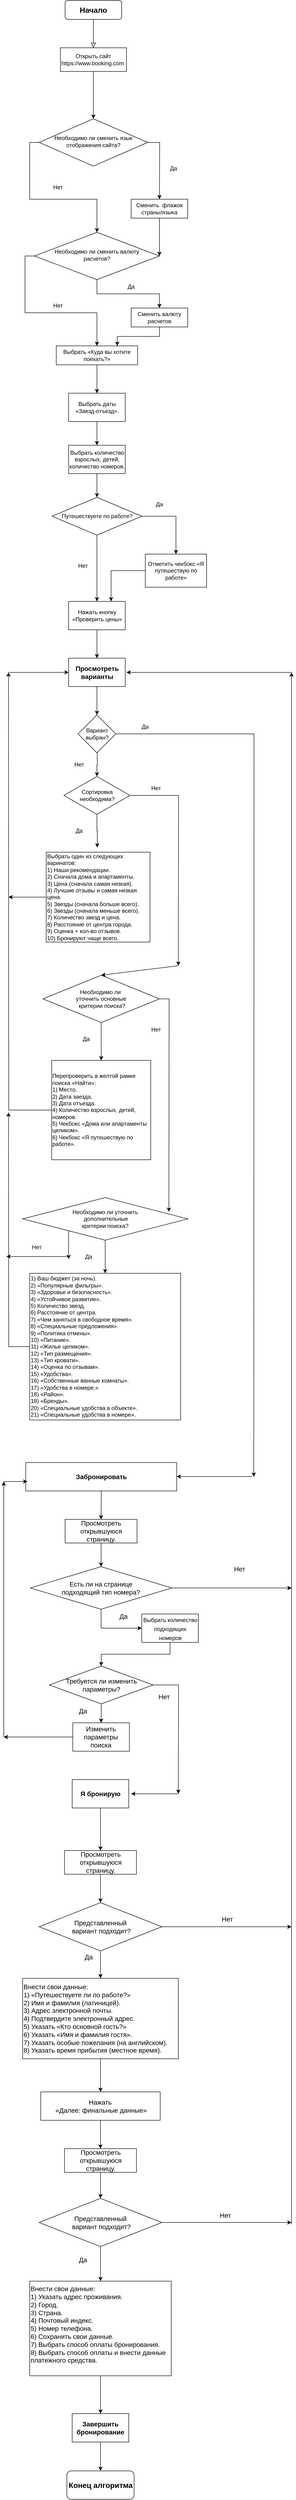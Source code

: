<mxfile version="16.6.4" type="github">
  <diagram id="C5RBs43oDa-KdzZeNtuy" name="Page-1">
    <mxGraphModel dx="1210" dy="661" grid="1" gridSize="10" guides="1" tooltips="1" connect="1" arrows="1" fold="1" page="1" pageScale="1" pageWidth="827" pageHeight="1169" math="0" shadow="0">
      <root>
        <mxCell id="WIyWlLk6GJQsqaUBKTNV-0" />
        <mxCell id="WIyWlLk6GJQsqaUBKTNV-1" parent="WIyWlLk6GJQsqaUBKTNV-0" />
        <mxCell id="WIyWlLk6GJQsqaUBKTNV-2" value="" style="rounded=0;html=1;jettySize=auto;orthogonalLoop=1;fontSize=11;endArrow=block;endFill=0;endSize=8;strokeWidth=1;shadow=0;labelBackgroundColor=none;edgeStyle=orthogonalEdgeStyle;" parent="WIyWlLk6GJQsqaUBKTNV-1" source="WIyWlLk6GJQsqaUBKTNV-3" edge="1">
          <mxGeometry relative="1" as="geometry">
            <mxPoint x="220" y="110" as="targetPoint" />
          </mxGeometry>
        </mxCell>
        <mxCell id="WIyWlLk6GJQsqaUBKTNV-3" value="&lt;font style=&quot;font-size: 16px&quot;&gt;&lt;b&gt;Начало&lt;/b&gt;&lt;/font&gt;" style="rounded=1;whiteSpace=wrap;html=1;fontSize=12;glass=0;strokeWidth=1;shadow=0;" parent="WIyWlLk6GJQsqaUBKTNV-1" vertex="1">
          <mxGeometry x="160" y="10" width="120" height="40" as="geometry" />
        </mxCell>
        <mxCell id="BFL_2XHOUMs97H4_P7Qg-10" style="edgeStyle=orthogonalEdgeStyle;rounded=0;orthogonalLoop=1;jettySize=auto;html=1;" parent="WIyWlLk6GJQsqaUBKTNV-1" source="WIyWlLk6GJQsqaUBKTNV-6" edge="1">
          <mxGeometry relative="1" as="geometry">
            <mxPoint x="360" y="430" as="targetPoint" />
          </mxGeometry>
        </mxCell>
        <mxCell id="BFL_2XHOUMs97H4_P7Qg-12" style="edgeStyle=orthogonalEdgeStyle;rounded=0;orthogonalLoop=1;jettySize=auto;html=1;exitX=0;exitY=0.5;exitDx=0;exitDy=0;entryX=0.5;entryY=0;entryDx=0;entryDy=0;" parent="WIyWlLk6GJQsqaUBKTNV-1" source="WIyWlLk6GJQsqaUBKTNV-6" target="WIyWlLk6GJQsqaUBKTNV-10" edge="1">
          <mxGeometry relative="1" as="geometry">
            <mxPoint x="220" y="490" as="targetPoint" />
          </mxGeometry>
        </mxCell>
        <mxCell id="WIyWlLk6GJQsqaUBKTNV-6" value="Необходимо ли сменить язык отображения сайта?" style="rhombus;whiteSpace=wrap;html=1;shadow=0;fontFamily=Helvetica;fontSize=12;align=center;strokeWidth=1;spacing=6;spacingTop=-4;" parent="WIyWlLk6GJQsqaUBKTNV-1" vertex="1">
          <mxGeometry x="105" y="260" width="230" height="100" as="geometry" />
        </mxCell>
        <mxCell id="BFL_2XHOUMs97H4_P7Qg-19" style="edgeStyle=orthogonalEdgeStyle;rounded=0;orthogonalLoop=1;jettySize=auto;html=1;exitX=0.5;exitY=1;exitDx=0;exitDy=0;entryX=1;entryY=0.5;entryDx=0;entryDy=0;" parent="WIyWlLk6GJQsqaUBKTNV-1" source="WIyWlLk6GJQsqaUBKTNV-7" target="WIyWlLk6GJQsqaUBKTNV-10" edge="1">
          <mxGeometry relative="1" as="geometry">
            <Array as="points">
              <mxPoint x="360" y="500" />
              <mxPoint x="360" y="500" />
            </Array>
          </mxGeometry>
        </mxCell>
        <mxCell id="WIyWlLk6GJQsqaUBKTNV-7" value="Сменить&amp;nbsp; флажок страны/языка" style="whiteSpace=wrap;html=1;fontSize=12;glass=0;strokeWidth=1;shadow=0;" parent="WIyWlLk6GJQsqaUBKTNV-1" vertex="1">
          <mxGeometry x="300" y="430" width="120" height="40" as="geometry" />
        </mxCell>
        <mxCell id="BFL_2XHOUMs97H4_P7Qg-21" style="edgeStyle=orthogonalEdgeStyle;rounded=0;orthogonalLoop=1;jettySize=auto;html=1;entryX=0.5;entryY=0;entryDx=0;entryDy=0;" parent="WIyWlLk6GJQsqaUBKTNV-1" source="WIyWlLk6GJQsqaUBKTNV-10" target="WIyWlLk6GJQsqaUBKTNV-12" edge="1">
          <mxGeometry relative="1" as="geometry" />
        </mxCell>
        <mxCell id="WIyWlLk6GJQsqaUBKTNV-10" value="Необходимо ли сменить валюту &lt;br&gt;расчетов?" style="rhombus;whiteSpace=wrap;html=1;shadow=0;fontFamily=Helvetica;fontSize=12;align=center;strokeWidth=1;spacing=6;spacingTop=-4;" parent="WIyWlLk6GJQsqaUBKTNV-1" vertex="1">
          <mxGeometry x="95" y="500" width="265" height="100" as="geometry" />
        </mxCell>
        <mxCell id="BFL_2XHOUMs97H4_P7Qg-31" value="" style="edgeStyle=orthogonalEdgeStyle;rounded=0;orthogonalLoop=1;jettySize=auto;html=1;" parent="WIyWlLk6GJQsqaUBKTNV-1" source="WIyWlLk6GJQsqaUBKTNV-11" target="BFL_2XHOUMs97H4_P7Qg-28" edge="1">
          <mxGeometry relative="1" as="geometry" />
        </mxCell>
        <mxCell id="WIyWlLk6GJQsqaUBKTNV-11" value="Выбрать «Куда вы хотите поехать?»" style="whiteSpace=wrap;html=1;fontSize=12;glass=0;strokeWidth=1;shadow=0;" parent="WIyWlLk6GJQsqaUBKTNV-1" vertex="1">
          <mxGeometry x="141.25" y="740" width="172.5" height="40" as="geometry" />
        </mxCell>
        <mxCell id="BFL_2XHOUMs97H4_P7Qg-27" style="edgeStyle=orthogonalEdgeStyle;rounded=0;orthogonalLoop=1;jettySize=auto;html=1;exitX=0.5;exitY=1;exitDx=0;exitDy=0;entryX=0.75;entryY=0;entryDx=0;entryDy=0;" parent="WIyWlLk6GJQsqaUBKTNV-1" source="WIyWlLk6GJQsqaUBKTNV-12" target="WIyWlLk6GJQsqaUBKTNV-11" edge="1">
          <mxGeometry relative="1" as="geometry" />
        </mxCell>
        <mxCell id="WIyWlLk6GJQsqaUBKTNV-12" value="Сменить валюту расчетов" style="whiteSpace=wrap;html=1;fontSize=12;glass=0;strokeWidth=1;shadow=0;" parent="WIyWlLk6GJQsqaUBKTNV-1" vertex="1">
          <mxGeometry x="300" y="660" width="120" height="40" as="geometry" />
        </mxCell>
        <mxCell id="BFL_2XHOUMs97H4_P7Qg-2" style="edgeStyle=orthogonalEdgeStyle;rounded=0;orthogonalLoop=1;jettySize=auto;html=1;entryX=0.5;entryY=0;entryDx=0;entryDy=0;" parent="WIyWlLk6GJQsqaUBKTNV-1" source="BFL_2XHOUMs97H4_P7Qg-0" target="WIyWlLk6GJQsqaUBKTNV-6" edge="1">
          <mxGeometry relative="1" as="geometry" />
        </mxCell>
        <mxCell id="BFL_2XHOUMs97H4_P7Qg-0" value="Открыть сайт https://www.booking.com&amp;nbsp;" style="whiteSpace=wrap;html=1;" parent="WIyWlLk6GJQsqaUBKTNV-1" vertex="1">
          <mxGeometry x="150" y="110" width="140" height="50" as="geometry" />
        </mxCell>
        <mxCell id="BFL_2XHOUMs97H4_P7Qg-4" value="Да" style="text;html=1;strokeColor=none;fillColor=none;align=center;verticalAlign=middle;whiteSpace=wrap;rounded=0;" parent="WIyWlLk6GJQsqaUBKTNV-1" vertex="1">
          <mxGeometry x="360" y="350" width="60" height="30" as="geometry" />
        </mxCell>
        <mxCell id="BFL_2XHOUMs97H4_P7Qg-13" value="Нет" style="text;html=1;strokeColor=none;fillColor=none;align=center;verticalAlign=middle;whiteSpace=wrap;rounded=0;" parent="WIyWlLk6GJQsqaUBKTNV-1" vertex="1">
          <mxGeometry x="115" y="390" width="60" height="30" as="geometry" />
        </mxCell>
        <mxCell id="BFL_2XHOUMs97H4_P7Qg-22" value="Да" style="text;html=1;strokeColor=none;fillColor=none;align=center;verticalAlign=middle;whiteSpace=wrap;rounded=0;" parent="WIyWlLk6GJQsqaUBKTNV-1" vertex="1">
          <mxGeometry x="270" y="600" width="60" height="30" as="geometry" />
        </mxCell>
        <mxCell id="BFL_2XHOUMs97H4_P7Qg-24" style="edgeStyle=orthogonalEdgeStyle;rounded=0;orthogonalLoop=1;jettySize=auto;html=1;exitX=0;exitY=0.5;exitDx=0;exitDy=0;entryX=0.5;entryY=0;entryDx=0;entryDy=0;" parent="WIyWlLk6GJQsqaUBKTNV-1" source="WIyWlLk6GJQsqaUBKTNV-10" target="WIyWlLk6GJQsqaUBKTNV-11" edge="1">
          <mxGeometry relative="1" as="geometry">
            <mxPoint x="220" y="670" as="targetPoint" />
          </mxGeometry>
        </mxCell>
        <mxCell id="BFL_2XHOUMs97H4_P7Qg-25" value="Нет" style="text;html=1;strokeColor=none;fillColor=none;align=center;verticalAlign=middle;whiteSpace=wrap;rounded=0;" parent="WIyWlLk6GJQsqaUBKTNV-1" vertex="1">
          <mxGeometry x="115" y="640" width="60" height="30" as="geometry" />
        </mxCell>
        <mxCell id="BFL_2XHOUMs97H4_P7Qg-33" value="" style="edgeStyle=orthogonalEdgeStyle;rounded=0;orthogonalLoop=1;jettySize=auto;html=1;" parent="WIyWlLk6GJQsqaUBKTNV-1" source="BFL_2XHOUMs97H4_P7Qg-28" target="BFL_2XHOUMs97H4_P7Qg-32" edge="1">
          <mxGeometry relative="1" as="geometry" />
        </mxCell>
        <mxCell id="BFL_2XHOUMs97H4_P7Qg-28" value="Выбрать даты «Заезд-отъезд»." style="whiteSpace=wrap;html=1;" parent="WIyWlLk6GJQsqaUBKTNV-1" vertex="1">
          <mxGeometry x="167.5" y="840" width="120" height="60" as="geometry" />
        </mxCell>
        <mxCell id="BFL_2XHOUMs97H4_P7Qg-35" value="" style="edgeStyle=orthogonalEdgeStyle;rounded=0;orthogonalLoop=1;jettySize=auto;html=1;" parent="WIyWlLk6GJQsqaUBKTNV-1" source="BFL_2XHOUMs97H4_P7Qg-32" target="BFL_2XHOUMs97H4_P7Qg-34" edge="1">
          <mxGeometry relative="1" as="geometry" />
        </mxCell>
        <mxCell id="BFL_2XHOUMs97H4_P7Qg-32" value="Выбрать количество взрослых, детей, количество номеров." style="whiteSpace=wrap;html=1;" parent="WIyWlLk6GJQsqaUBKTNV-1" vertex="1">
          <mxGeometry x="167.5" y="950" width="120" height="60" as="geometry" />
        </mxCell>
        <mxCell id="BFL_2XHOUMs97H4_P7Qg-37" style="edgeStyle=orthogonalEdgeStyle;rounded=0;orthogonalLoop=1;jettySize=auto;html=1;entryX=0.5;entryY=0;entryDx=0;entryDy=0;" parent="WIyWlLk6GJQsqaUBKTNV-1" source="BFL_2XHOUMs97H4_P7Qg-34" target="BFL_2XHOUMs97H4_P7Qg-36" edge="1">
          <mxGeometry relative="1" as="geometry">
            <mxPoint x="390" y="1140" as="targetPoint" />
          </mxGeometry>
        </mxCell>
        <mxCell id="BFL_2XHOUMs97H4_P7Qg-40" style="edgeStyle=orthogonalEdgeStyle;rounded=0;orthogonalLoop=1;jettySize=auto;html=1;" parent="WIyWlLk6GJQsqaUBKTNV-1" source="BFL_2XHOUMs97H4_P7Qg-34" target="BFL_2XHOUMs97H4_P7Qg-39" edge="1">
          <mxGeometry relative="1" as="geometry" />
        </mxCell>
        <mxCell id="BFL_2XHOUMs97H4_P7Qg-34" value="Путешествуете по работе?" style="rhombus;whiteSpace=wrap;html=1;" parent="WIyWlLk6GJQsqaUBKTNV-1" vertex="1">
          <mxGeometry x="132.5" y="1060" width="190" height="80" as="geometry" />
        </mxCell>
        <mxCell id="BFL_2XHOUMs97H4_P7Qg-41" style="edgeStyle=orthogonalEdgeStyle;rounded=0;orthogonalLoop=1;jettySize=auto;html=1;entryX=0.75;entryY=0;entryDx=0;entryDy=0;" parent="WIyWlLk6GJQsqaUBKTNV-1" source="BFL_2XHOUMs97H4_P7Qg-36" target="BFL_2XHOUMs97H4_P7Qg-39" edge="1">
          <mxGeometry relative="1" as="geometry" />
        </mxCell>
        <mxCell id="BFL_2XHOUMs97H4_P7Qg-36" value="Отметить чекбокс «Я путешествую по работе»" style="whiteSpace=wrap;html=1;" parent="WIyWlLk6GJQsqaUBKTNV-1" vertex="1">
          <mxGeometry x="330" y="1180" width="130" height="70" as="geometry" />
        </mxCell>
        <mxCell id="BFL_2XHOUMs97H4_P7Qg-38" value="Да" style="text;html=1;strokeColor=none;fillColor=none;align=center;verticalAlign=middle;whiteSpace=wrap;rounded=0;" parent="WIyWlLk6GJQsqaUBKTNV-1" vertex="1">
          <mxGeometry x="330" y="1060" width="60" height="30" as="geometry" />
        </mxCell>
        <mxCell id="CBsSBNwXO_VxB48tIqk5-2" value="" style="edgeStyle=orthogonalEdgeStyle;rounded=0;orthogonalLoop=1;jettySize=auto;html=1;" edge="1" parent="WIyWlLk6GJQsqaUBKTNV-1" source="BFL_2XHOUMs97H4_P7Qg-39" target="CBsSBNwXO_VxB48tIqk5-1">
          <mxGeometry relative="1" as="geometry" />
        </mxCell>
        <mxCell id="BFL_2XHOUMs97H4_P7Qg-39" value="Нажать кнопку «Проверить цены»" style="whiteSpace=wrap;html=1;" parent="WIyWlLk6GJQsqaUBKTNV-1" vertex="1">
          <mxGeometry x="167.5" y="1280" width="120" height="60" as="geometry" />
        </mxCell>
        <mxCell id="BFL_2XHOUMs97H4_P7Qg-42" value="Нет" style="text;html=1;strokeColor=none;fillColor=none;align=center;verticalAlign=middle;whiteSpace=wrap;rounded=0;" parent="WIyWlLk6GJQsqaUBKTNV-1" vertex="1">
          <mxGeometry x="167.5" y="1190" width="60" height="30" as="geometry" />
        </mxCell>
        <mxCell id="CBsSBNwXO_VxB48tIqk5-11" style="edgeStyle=orthogonalEdgeStyle;rounded=0;orthogonalLoop=1;jettySize=auto;html=1;" edge="1" parent="WIyWlLk6GJQsqaUBKTNV-1" source="CBsSBNwXO_VxB48tIqk5-1" target="CBsSBNwXO_VxB48tIqk5-3">
          <mxGeometry relative="1" as="geometry" />
        </mxCell>
        <mxCell id="CBsSBNwXO_VxB48tIqk5-1" value="&lt;font style=&quot;font-size: 14px&quot;&gt;&lt;b&gt;Просмотреть варианты&lt;/b&gt;&lt;/font&gt;" style="rounded=0;whiteSpace=wrap;html=1;" vertex="1" parent="WIyWlLk6GJQsqaUBKTNV-1">
          <mxGeometry x="167.5" y="1400" width="120" height="60" as="geometry" />
        </mxCell>
        <mxCell id="CBsSBNwXO_VxB48tIqk5-4" style="edgeStyle=orthogonalEdgeStyle;rounded=0;orthogonalLoop=1;jettySize=auto;html=1;" edge="1" parent="WIyWlLk6GJQsqaUBKTNV-1" source="CBsSBNwXO_VxB48tIqk5-3">
          <mxGeometry relative="1" as="geometry">
            <mxPoint x="560" y="3130" as="targetPoint" />
          </mxGeometry>
        </mxCell>
        <mxCell id="CBsSBNwXO_VxB48tIqk5-22" value="" style="edgeStyle=orthogonalEdgeStyle;rounded=0;orthogonalLoop=1;jettySize=auto;html=1;" edge="1" parent="WIyWlLk6GJQsqaUBKTNV-1" target="CBsSBNwXO_VxB48tIqk5-12">
          <mxGeometry relative="1" as="geometry">
            <mxPoint x="228" y="1600" as="sourcePoint" />
          </mxGeometry>
        </mxCell>
        <mxCell id="CBsSBNwXO_VxB48tIqk5-3" value="Вариант выбран?" style="rhombus;whiteSpace=wrap;html=1;" vertex="1" parent="WIyWlLk6GJQsqaUBKTNV-1">
          <mxGeometry x="187.5" y="1520" width="80" height="80" as="geometry" />
        </mxCell>
        <mxCell id="CBsSBNwXO_VxB48tIqk5-6" value="Да" style="text;html=1;strokeColor=none;fillColor=none;align=center;verticalAlign=middle;whiteSpace=wrap;rounded=0;" vertex="1" parent="WIyWlLk6GJQsqaUBKTNV-1">
          <mxGeometry x="300" y="1530" width="60" height="30" as="geometry" />
        </mxCell>
        <mxCell id="CBsSBNwXO_VxB48tIqk5-14" value="Нет" style="text;html=1;strokeColor=none;fillColor=none;align=center;verticalAlign=middle;whiteSpace=wrap;rounded=0;" vertex="1" parent="WIyWlLk6GJQsqaUBKTNV-1">
          <mxGeometry x="160" y="1610" width="60" height="30" as="geometry" />
        </mxCell>
        <mxCell id="CBsSBNwXO_VxB48tIqk5-43" style="edgeStyle=orthogonalEdgeStyle;rounded=0;orthogonalLoop=1;jettySize=auto;html=1;" edge="1" parent="WIyWlLk6GJQsqaUBKTNV-1" source="CBsSBNwXO_VxB48tIqk5-17">
          <mxGeometry relative="1" as="geometry">
            <mxPoint x="40" y="1905" as="targetPoint" />
          </mxGeometry>
        </mxCell>
        <mxCell id="CBsSBNwXO_VxB48tIqk5-17" value="Выбрать один из следующих варинатов:&lt;br&gt;&lt;div&gt;1)&lt;span&gt;	&lt;/span&gt;Наши рекомендации.&lt;/div&gt;&lt;div&gt;2)&lt;span&gt;	&lt;/span&gt;Сначала дома и апартаменты.&lt;/div&gt;&lt;div&gt;3)&lt;span&gt;	&lt;/span&gt;Цена (сначала самая низкая).&lt;/div&gt;&lt;div&gt;4)&lt;span&gt;	&lt;/span&gt;Лучшие отзывы и самая низкая цена.&lt;/div&gt;&lt;div&gt;5)&lt;span&gt;	&lt;/span&gt;Звезды (сначала больше всего).&lt;/div&gt;&lt;div&gt;6)&lt;span&gt;	&lt;/span&gt;Звезды (сначала меньше всего).&lt;/div&gt;&lt;div&gt;7)&lt;span&gt;	&lt;/span&gt;Количество звезд и цена.&lt;/div&gt;&lt;div&gt;8)&lt;span&gt;	&lt;/span&gt;Расстояние от центра города.&lt;/div&gt;&lt;div&gt;9)&lt;span&gt;	&lt;/span&gt;Оценка + кол-во отзывов.&lt;/div&gt;&lt;div&gt;10)&lt;span&gt;	&lt;/span&gt;Бронируют чаще всего.&lt;/div&gt;" style="rounded=0;whiteSpace=wrap;html=1;align=left;" vertex="1" parent="WIyWlLk6GJQsqaUBKTNV-1">
          <mxGeometry x="120" y="1810" width="220" height="190" as="geometry" />
        </mxCell>
        <mxCell id="CBsSBNwXO_VxB48tIqk5-19" value="Да" style="text;html=1;strokeColor=none;fillColor=none;align=center;verticalAlign=middle;whiteSpace=wrap;rounded=0;" vertex="1" parent="WIyWlLk6GJQsqaUBKTNV-1">
          <mxGeometry x="160" y="1750" width="60" height="30" as="geometry" />
        </mxCell>
        <mxCell id="CBsSBNwXO_VxB48tIqk5-25" value="" style="endArrow=classic;html=1;rounded=0;startArrow=none;" edge="1" parent="WIyWlLk6GJQsqaUBKTNV-1" source="CBsSBNwXO_VxB48tIqk5-12">
          <mxGeometry width="50" height="50" relative="1" as="geometry">
            <mxPoint x="210" y="1720" as="sourcePoint" />
            <mxPoint x="260" y="1670" as="targetPoint" />
          </mxGeometry>
        </mxCell>
        <mxCell id="CBsSBNwXO_VxB48tIqk5-30" style="edgeStyle=orthogonalEdgeStyle;rounded=0;orthogonalLoop=1;jettySize=auto;html=1;" edge="1" parent="WIyWlLk6GJQsqaUBKTNV-1" source="CBsSBNwXO_VxB48tIqk5-12">
          <mxGeometry relative="1" as="geometry">
            <mxPoint x="400" y="2050" as="targetPoint" />
          </mxGeometry>
        </mxCell>
        <mxCell id="CBsSBNwXO_VxB48tIqk5-32" style="edgeStyle=orthogonalEdgeStyle;rounded=0;orthogonalLoop=1;jettySize=auto;html=1;" edge="1" parent="WIyWlLk6GJQsqaUBKTNV-1" source="CBsSBNwXO_VxB48tIqk5-12">
          <mxGeometry relative="1" as="geometry">
            <mxPoint x="228" y="1800" as="targetPoint" />
          </mxGeometry>
        </mxCell>
        <mxCell id="CBsSBNwXO_VxB48tIqk5-12" value="Сортировка необходима?" style="rhombus;whiteSpace=wrap;html=1;" vertex="1" parent="WIyWlLk6GJQsqaUBKTNV-1">
          <mxGeometry x="157.5" y="1650" width="140" height="80" as="geometry" />
        </mxCell>
        <mxCell id="CBsSBNwXO_VxB48tIqk5-26" value="" style="endArrow=none;html=1;rounded=0;" edge="1" parent="WIyWlLk6GJQsqaUBKTNV-1" target="CBsSBNwXO_VxB48tIqk5-12">
          <mxGeometry width="50" height="50" relative="1" as="geometry">
            <mxPoint x="210" y="1720" as="sourcePoint" />
            <mxPoint x="260" y="1670" as="targetPoint" />
          </mxGeometry>
        </mxCell>
        <mxCell id="CBsSBNwXO_VxB48tIqk5-27" value="" style="endArrow=classic;html=1;rounded=0;" edge="1" parent="WIyWlLk6GJQsqaUBKTNV-1" target="CBsSBNwXO_VxB48tIqk5-12">
          <mxGeometry width="50" height="50" relative="1" as="geometry">
            <mxPoint x="210" y="1720" as="sourcePoint" />
            <mxPoint x="260" y="1670" as="targetPoint" />
          </mxGeometry>
        </mxCell>
        <mxCell id="CBsSBNwXO_VxB48tIqk5-28" value="" style="endArrow=classic;html=1;rounded=0;" edge="1" parent="WIyWlLk6GJQsqaUBKTNV-1">
          <mxGeometry width="50" height="50" relative="1" as="geometry">
            <mxPoint x="40" y="1430" as="sourcePoint" />
            <mxPoint x="167.5" y="1430" as="targetPoint" />
          </mxGeometry>
        </mxCell>
        <mxCell id="CBsSBNwXO_VxB48tIqk5-31" value="Нет" style="text;html=1;strokeColor=none;fillColor=none;align=center;verticalAlign=middle;whiteSpace=wrap;rounded=0;" vertex="1" parent="WIyWlLk6GJQsqaUBKTNV-1">
          <mxGeometry x="322.5" y="1660" width="60" height="30" as="geometry" />
        </mxCell>
        <mxCell id="CBsSBNwXO_VxB48tIqk5-38" value="" style="edgeStyle=orthogonalEdgeStyle;rounded=0;orthogonalLoop=1;jettySize=auto;html=1;" edge="1" parent="WIyWlLk6GJQsqaUBKTNV-1" source="CBsSBNwXO_VxB48tIqk5-33" target="CBsSBNwXO_VxB48tIqk5-37">
          <mxGeometry relative="1" as="geometry" />
        </mxCell>
        <mxCell id="CBsSBNwXO_VxB48tIqk5-45" style="edgeStyle=orthogonalEdgeStyle;rounded=0;orthogonalLoop=1;jettySize=auto;html=1;" edge="1" parent="WIyWlLk6GJQsqaUBKTNV-1" source="CBsSBNwXO_VxB48tIqk5-33">
          <mxGeometry relative="1" as="geometry">
            <mxPoint x="380" y="2570" as="targetPoint" />
          </mxGeometry>
        </mxCell>
        <mxCell id="CBsSBNwXO_VxB48tIqk5-33" value="Необходимо ли&amp;nbsp;&lt;br&gt;уточнить основные&lt;br&gt;&amp;nbsp;критерии поиска?" style="rhombus;whiteSpace=wrap;html=1;" vertex="1" parent="WIyWlLk6GJQsqaUBKTNV-1">
          <mxGeometry x="113.13" y="2070" width="246.87" height="100" as="geometry" />
        </mxCell>
        <mxCell id="CBsSBNwXO_VxB48tIqk5-36" value="" style="endArrow=classic;html=1;rounded=0;entryX=0.5;entryY=0;entryDx=0;entryDy=0;" edge="1" parent="WIyWlLk6GJQsqaUBKTNV-1" target="CBsSBNwXO_VxB48tIqk5-33">
          <mxGeometry width="50" height="50" relative="1" as="geometry">
            <mxPoint x="400" y="2050" as="sourcePoint" />
            <mxPoint x="100" y="2040" as="targetPoint" />
          </mxGeometry>
        </mxCell>
        <mxCell id="CBsSBNwXO_VxB48tIqk5-40" style="edgeStyle=orthogonalEdgeStyle;rounded=0;orthogonalLoop=1;jettySize=auto;html=1;" edge="1" parent="WIyWlLk6GJQsqaUBKTNV-1" source="CBsSBNwXO_VxB48tIqk5-37">
          <mxGeometry relative="1" as="geometry">
            <mxPoint x="40" y="1430" as="targetPoint" />
          </mxGeometry>
        </mxCell>
        <mxCell id="CBsSBNwXO_VxB48tIqk5-37" value="&lt;div style=&quot;text-align: left&quot;&gt;Перепроверить в желтой рамке поиска «Найти»:&lt;/div&gt;&lt;div style=&quot;text-align: left&quot;&gt;1)&lt;span&gt;	&lt;/span&gt;Место.&lt;/div&gt;&lt;div style=&quot;text-align: left&quot;&gt;2)&lt;span&gt;	&lt;/span&gt;Дата заезда.&lt;/div&gt;&lt;div style=&quot;text-align: left&quot;&gt;3)&lt;span&gt;	&lt;/span&gt;Дата отъезда.&lt;/div&gt;&lt;div style=&quot;text-align: left&quot;&gt;4)&lt;span&gt;	&lt;/span&gt;Количество взрослых, детей, номеров.&lt;/div&gt;&lt;div style=&quot;text-align: left&quot;&gt;5) Чекбокс «Дома или апартаменты целиком».&lt;br&gt;&lt;/div&gt;&lt;div style=&quot;text-align: left&quot;&gt;6) Чекбокс «Я путешествую по работе».&lt;br&gt;&lt;/div&gt;" style="whiteSpace=wrap;html=1;aspect=fixed;" vertex="1" parent="WIyWlLk6GJQsqaUBKTNV-1">
          <mxGeometry x="131.57" y="2250" width="210" height="210" as="geometry" />
        </mxCell>
        <mxCell id="CBsSBNwXO_VxB48tIqk5-39" value="Да" style="text;html=1;strokeColor=none;fillColor=none;align=center;verticalAlign=middle;whiteSpace=wrap;rounded=0;" vertex="1" parent="WIyWlLk6GJQsqaUBKTNV-1">
          <mxGeometry x="175" y="2190" width="60" height="30" as="geometry" />
        </mxCell>
        <mxCell id="CBsSBNwXO_VxB48tIqk5-49" value="" style="edgeStyle=orthogonalEdgeStyle;rounded=0;orthogonalLoop=1;jettySize=auto;html=1;" edge="1" parent="WIyWlLk6GJQsqaUBKTNV-1" source="CBsSBNwXO_VxB48tIqk5-44" target="CBsSBNwXO_VxB48tIqk5-47">
          <mxGeometry relative="1" as="geometry" />
        </mxCell>
        <mxCell id="CBsSBNwXO_VxB48tIqk5-44" value="Необходимо ли уточнить&lt;br&gt;&amp;nbsp;дополнительные &lt;br&gt;критерии поиска?" style="rhombus;whiteSpace=wrap;html=1;" vertex="1" parent="WIyWlLk6GJQsqaUBKTNV-1">
          <mxGeometry x="70" y="2540" width="350" height="90" as="geometry" />
        </mxCell>
        <mxCell id="CBsSBNwXO_VxB48tIqk5-46" value="Нет" style="text;html=1;strokeColor=none;fillColor=none;align=center;verticalAlign=middle;whiteSpace=wrap;rounded=0;" vertex="1" parent="WIyWlLk6GJQsqaUBKTNV-1">
          <mxGeometry x="322.5" y="2170" width="60" height="30" as="geometry" />
        </mxCell>
        <mxCell id="CBsSBNwXO_VxB48tIqk5-53" style="edgeStyle=orthogonalEdgeStyle;rounded=0;orthogonalLoop=1;jettySize=auto;html=1;" edge="1" parent="WIyWlLk6GJQsqaUBKTNV-1" source="CBsSBNwXO_VxB48tIqk5-47">
          <mxGeometry relative="1" as="geometry">
            <mxPoint x="40" y="2360" as="targetPoint" />
          </mxGeometry>
        </mxCell>
        <mxCell id="CBsSBNwXO_VxB48tIqk5-47" value="&lt;div&gt;1)&lt;span&gt;	&lt;/span&gt;Ваш бюджет (за ночь).&lt;/div&gt;&lt;div&gt;2)&lt;span&gt;	&lt;/span&gt;«Популярные фильтры».&lt;/div&gt;&lt;div&gt;3)&lt;span&gt;	&lt;/span&gt;«Здоровье и безопасность».&lt;/div&gt;&lt;div&gt;4)&lt;span&gt;	&lt;/span&gt;«Устойчивое развитие».&lt;/div&gt;&lt;div&gt;5)&lt;span&gt;	&lt;/span&gt;Количество звезд.&lt;/div&gt;&lt;div&gt;6)&lt;span&gt;	&lt;/span&gt;Расстояние от центра.&lt;/div&gt;&lt;div&gt;7)&lt;span&gt;	&lt;/span&gt;«Чем заняться в свободное время».&lt;/div&gt;&lt;div&gt;8)&lt;span&gt;	&lt;/span&gt;«Специальные предложения».&lt;/div&gt;&lt;div&gt;9)&lt;span&gt;	&lt;/span&gt;«Политика отмены».&lt;/div&gt;&lt;div&gt;10)&lt;span&gt;	&lt;/span&gt;«Питание».&lt;/div&gt;&lt;div&gt;11)&lt;span&gt;	&lt;/span&gt;«Жилье целиком».&lt;/div&gt;&lt;div&gt;12)&lt;span&gt;	&lt;/span&gt;«Тип размещения».&lt;/div&gt;&lt;div&gt;13)&lt;span&gt;	&lt;/span&gt;«Тип кровати».&lt;/div&gt;&lt;div&gt;14)&lt;span&gt;	&lt;/span&gt;«Оценка по отзывам».&lt;/div&gt;&lt;div&gt;15)&lt;span&gt;	&lt;/span&gt;«Удобства».&lt;/div&gt;&lt;div&gt;16)&lt;span&gt;	&lt;/span&gt;«Собственные ванные комнаты».&lt;/div&gt;&lt;div&gt;17)&lt;span&gt;	&lt;/span&gt;«Удобства в номере.»&lt;/div&gt;&lt;div&gt;18)&lt;span&gt;	&lt;/span&gt;«Район».&lt;/div&gt;&lt;div&gt;19)&lt;span&gt;	&lt;/span&gt;«Бренды».&lt;/div&gt;&lt;div&gt;20)&lt;span&gt;	&lt;/span&gt;«Специальные удобства в объекте».&lt;/div&gt;&lt;div&gt;21)&lt;span&gt;	&lt;/span&gt;«Специальные удобства в номере».&lt;/div&gt;" style="rounded=0;whiteSpace=wrap;html=1;align=left;" vertex="1" parent="WIyWlLk6GJQsqaUBKTNV-1">
          <mxGeometry x="85" y="2700" width="320" height="310" as="geometry" />
        </mxCell>
        <mxCell id="CBsSBNwXO_VxB48tIqk5-50" value="Да" style="text;html=1;strokeColor=none;fillColor=none;align=center;verticalAlign=middle;whiteSpace=wrap;rounded=0;" vertex="1" parent="WIyWlLk6GJQsqaUBKTNV-1">
          <mxGeometry x="180" y="2650" width="60" height="30" as="geometry" />
        </mxCell>
        <mxCell id="CBsSBNwXO_VxB48tIqk5-55" value="Нет" style="text;html=1;strokeColor=none;fillColor=none;align=center;verticalAlign=middle;whiteSpace=wrap;rounded=0;" vertex="1" parent="WIyWlLk6GJQsqaUBKTNV-1">
          <mxGeometry x="70" y="2630" width="60" height="30" as="geometry" />
        </mxCell>
        <mxCell id="CBsSBNwXO_VxB48tIqk5-65" value="" style="edgeStyle=orthogonalEdgeStyle;rounded=0;orthogonalLoop=1;jettySize=auto;html=1;fontSize=14;" edge="1" parent="WIyWlLk6GJQsqaUBKTNV-1" source="CBsSBNwXO_VxB48tIqk5-57" target="CBsSBNwXO_VxB48tIqk5-63">
          <mxGeometry relative="1" as="geometry" />
        </mxCell>
        <mxCell id="CBsSBNwXO_VxB48tIqk5-57" value="&lt;b&gt;&lt;font style=&quot;font-size: 14px&quot;&gt;Забронировать&lt;/font&gt;&lt;/b&gt;" style="rounded=0;whiteSpace=wrap;html=1;" vertex="1" parent="WIyWlLk6GJQsqaUBKTNV-1">
          <mxGeometry x="76.57" y="3100" width="320" height="60" as="geometry" />
        </mxCell>
        <mxCell id="CBsSBNwXO_VxB48tIqk5-58" value="" style="endArrow=classic;html=1;rounded=0;fontSize=14;" edge="1" parent="WIyWlLk6GJQsqaUBKTNV-1">
          <mxGeometry width="50" height="50" relative="1" as="geometry">
            <mxPoint x="556.57" y="3129.5" as="sourcePoint" />
            <mxPoint x="396.57" y="3129.5" as="targetPoint" />
          </mxGeometry>
        </mxCell>
        <mxCell id="CBsSBNwXO_VxB48tIqk5-59" value="" style="endArrow=classic;html=1;rounded=0;fontSize=14;" edge="1" parent="WIyWlLk6GJQsqaUBKTNV-1">
          <mxGeometry width="50" height="50" relative="1" as="geometry">
            <mxPoint x="167.5" y="2664.5" as="sourcePoint" />
            <mxPoint x="35.5" y="2664.5" as="targetPoint" />
          </mxGeometry>
        </mxCell>
        <mxCell id="CBsSBNwXO_VxB48tIqk5-62" value="" style="endArrow=classic;html=1;rounded=0;fontSize=14;" edge="1" parent="WIyWlLk6GJQsqaUBKTNV-1">
          <mxGeometry width="50" height="50" relative="1" as="geometry">
            <mxPoint x="167.5" y="2610" as="sourcePoint" />
            <mxPoint x="167.5" y="2670" as="targetPoint" />
          </mxGeometry>
        </mxCell>
        <mxCell id="CBsSBNwXO_VxB48tIqk5-68" value="" style="edgeStyle=orthogonalEdgeStyle;rounded=0;orthogonalLoop=1;jettySize=auto;html=1;fontSize=14;" edge="1" parent="WIyWlLk6GJQsqaUBKTNV-1" source="CBsSBNwXO_VxB48tIqk5-63" target="CBsSBNwXO_VxB48tIqk5-66">
          <mxGeometry relative="1" as="geometry" />
        </mxCell>
        <mxCell id="CBsSBNwXO_VxB48tIqk5-63" value="Просмотреть открывшуюся страницу." style="rounded=0;whiteSpace=wrap;html=1;fontSize=14;" vertex="1" parent="WIyWlLk6GJQsqaUBKTNV-1">
          <mxGeometry x="160" y="3220" width="152.5" height="50" as="geometry" />
        </mxCell>
        <mxCell id="CBsSBNwXO_VxB48tIqk5-126" style="edgeStyle=orthogonalEdgeStyle;rounded=0;orthogonalLoop=1;jettySize=auto;html=1;fontSize=12;" edge="1" parent="WIyWlLk6GJQsqaUBKTNV-1" source="CBsSBNwXO_VxB48tIqk5-66">
          <mxGeometry relative="1" as="geometry">
            <mxPoint x="640" y="3365" as="targetPoint" />
          </mxGeometry>
        </mxCell>
        <mxCell id="CBsSBNwXO_VxB48tIqk5-127" style="edgeStyle=orthogonalEdgeStyle;rounded=0;orthogonalLoop=1;jettySize=auto;html=1;entryX=0;entryY=0.5;entryDx=0;entryDy=0;fontSize=12;" edge="1" parent="WIyWlLk6GJQsqaUBKTNV-1" source="CBsSBNwXO_VxB48tIqk5-66" target="CBsSBNwXO_VxB48tIqk5-122">
          <mxGeometry relative="1" as="geometry" />
        </mxCell>
        <mxCell id="CBsSBNwXO_VxB48tIqk5-66" value="Есть ли на странице &lt;br&gt;подходящий тип номера?" style="rhombus;whiteSpace=wrap;html=1;fontSize=14;" vertex="1" parent="WIyWlLk6GJQsqaUBKTNV-1">
          <mxGeometry x="86.25" y="3320" width="300" height="90" as="geometry" />
        </mxCell>
        <mxCell id="CBsSBNwXO_VxB48tIqk5-75" value="" style="edgeStyle=orthogonalEdgeStyle;rounded=0;orthogonalLoop=1;jettySize=auto;html=1;fontSize=14;" edge="1" parent="WIyWlLk6GJQsqaUBKTNV-1" source="CBsSBNwXO_VxB48tIqk5-69" target="CBsSBNwXO_VxB48tIqk5-74">
          <mxGeometry relative="1" as="geometry" />
        </mxCell>
        <mxCell id="CBsSBNwXO_VxB48tIqk5-80" style="edgeStyle=orthogonalEdgeStyle;rounded=0;orthogonalLoop=1;jettySize=auto;html=1;fontSize=14;" edge="1" parent="WIyWlLk6GJQsqaUBKTNV-1" source="CBsSBNwXO_VxB48tIqk5-69">
          <mxGeometry relative="1" as="geometry">
            <mxPoint x="400" y="3800" as="targetPoint" />
          </mxGeometry>
        </mxCell>
        <mxCell id="CBsSBNwXO_VxB48tIqk5-69" value="Требуется ли изменить параметры?" style="rhombus;whiteSpace=wrap;html=1;fontSize=14;" vertex="1" parent="WIyWlLk6GJQsqaUBKTNV-1">
          <mxGeometry x="126.57" y="3530" width="220" height="80" as="geometry" />
        </mxCell>
        <mxCell id="CBsSBNwXO_VxB48tIqk5-73" value="Да" style="text;html=1;strokeColor=none;fillColor=none;align=center;verticalAlign=middle;whiteSpace=wrap;rounded=0;fontSize=14;" vertex="1" parent="WIyWlLk6GJQsqaUBKTNV-1">
          <mxGeometry x="253.75" y="3410" width="60" height="30" as="geometry" />
        </mxCell>
        <mxCell id="CBsSBNwXO_VxB48tIqk5-77" style="edgeStyle=orthogonalEdgeStyle;rounded=0;orthogonalLoop=1;jettySize=auto;html=1;fontSize=14;" edge="1" parent="WIyWlLk6GJQsqaUBKTNV-1" source="CBsSBNwXO_VxB48tIqk5-74">
          <mxGeometry relative="1" as="geometry">
            <mxPoint x="30" y="3680" as="targetPoint" />
          </mxGeometry>
        </mxCell>
        <mxCell id="CBsSBNwXO_VxB48tIqk5-74" value="Изменить параметры поиска" style="rounded=0;whiteSpace=wrap;html=1;fontSize=14;" vertex="1" parent="WIyWlLk6GJQsqaUBKTNV-1">
          <mxGeometry x="176.25" y="3650" width="120" height="60" as="geometry" />
        </mxCell>
        <mxCell id="CBsSBNwXO_VxB48tIqk5-76" value="" style="endArrow=classic;html=1;rounded=0;fontSize=14;" edge="1" parent="WIyWlLk6GJQsqaUBKTNV-1">
          <mxGeometry width="50" height="50" relative="1" as="geometry">
            <mxPoint x="30" y="3680" as="sourcePoint" />
            <mxPoint x="30" y="3140" as="targetPoint" />
          </mxGeometry>
        </mxCell>
        <mxCell id="CBsSBNwXO_VxB48tIqk5-78" value="" style="endArrow=classic;html=1;rounded=0;fontSize=14;entryX=0.011;entryY=0.667;entryDx=0;entryDy=0;entryPerimeter=0;" edge="1" parent="WIyWlLk6GJQsqaUBKTNV-1" target="CBsSBNwXO_VxB48tIqk5-57">
          <mxGeometry width="50" height="50" relative="1" as="geometry">
            <mxPoint x="30" y="3140" as="sourcePoint" />
            <mxPoint x="70" y="3140" as="targetPoint" />
          </mxGeometry>
        </mxCell>
        <mxCell id="CBsSBNwXO_VxB48tIqk5-79" value="Да" style="text;html=1;strokeColor=none;fillColor=none;align=center;verticalAlign=middle;whiteSpace=wrap;rounded=0;fontSize=14;" vertex="1" parent="WIyWlLk6GJQsqaUBKTNV-1">
          <mxGeometry x="167.5" y="3610" width="60" height="30" as="geometry" />
        </mxCell>
        <mxCell id="CBsSBNwXO_VxB48tIqk5-81" value="Нет" style="text;html=1;strokeColor=none;fillColor=none;align=center;verticalAlign=middle;whiteSpace=wrap;rounded=0;fontSize=14;" vertex="1" parent="WIyWlLk6GJQsqaUBKTNV-1">
          <mxGeometry x="340" y="3580" width="60" height="30" as="geometry" />
        </mxCell>
        <mxCell id="CBsSBNwXO_VxB48tIqk5-93" style="edgeStyle=orthogonalEdgeStyle;rounded=0;orthogonalLoop=1;jettySize=auto;html=1;entryX=0.5;entryY=0;entryDx=0;entryDy=0;fontSize=14;" edge="1" parent="WIyWlLk6GJQsqaUBKTNV-1" source="CBsSBNwXO_VxB48tIqk5-84" target="CBsSBNwXO_VxB48tIqk5-92">
          <mxGeometry relative="1" as="geometry" />
        </mxCell>
        <mxCell id="CBsSBNwXO_VxB48tIqk5-84" value="&lt;b&gt;Я бронирую&lt;/b&gt;" style="rounded=0;whiteSpace=wrap;html=1;fontSize=14;" vertex="1" parent="WIyWlLk6GJQsqaUBKTNV-1">
          <mxGeometry x="175" y="3770" width="120" height="60" as="geometry" />
        </mxCell>
        <mxCell id="CBsSBNwXO_VxB48tIqk5-85" value="" style="endArrow=classic;html=1;rounded=0;fontSize=14;" edge="1" parent="WIyWlLk6GJQsqaUBKTNV-1">
          <mxGeometry width="50" height="50" relative="1" as="geometry">
            <mxPoint x="400" y="3800" as="sourcePoint" />
            <mxPoint x="300" y="3800" as="targetPoint" />
          </mxGeometry>
        </mxCell>
        <mxCell id="CBsSBNwXO_VxB48tIqk5-88" value="Нет" style="text;html=1;strokeColor=none;fillColor=none;align=center;verticalAlign=middle;whiteSpace=wrap;rounded=0;fontSize=14;" vertex="1" parent="WIyWlLk6GJQsqaUBKTNV-1">
          <mxGeometry x="500" y="3310" width="60" height="30" as="geometry" />
        </mxCell>
        <mxCell id="CBsSBNwXO_VxB48tIqk5-90" value="" style="endArrow=classic;html=1;rounded=0;fontSize=14;" edge="1" parent="WIyWlLk6GJQsqaUBKTNV-1">
          <mxGeometry width="50" height="50" relative="1" as="geometry">
            <mxPoint x="640" y="4710" as="sourcePoint" />
            <mxPoint x="640" y="1430" as="targetPoint" />
          </mxGeometry>
        </mxCell>
        <mxCell id="CBsSBNwXO_VxB48tIqk5-91" value="" style="endArrow=classic;html=1;rounded=0;fontSize=14;" edge="1" parent="WIyWlLk6GJQsqaUBKTNV-1">
          <mxGeometry width="50" height="50" relative="1" as="geometry">
            <mxPoint x="640" y="1430" as="sourcePoint" />
            <mxPoint x="290" y="1430" as="targetPoint" />
          </mxGeometry>
        </mxCell>
        <mxCell id="CBsSBNwXO_VxB48tIqk5-95" style="edgeStyle=orthogonalEdgeStyle;rounded=0;orthogonalLoop=1;jettySize=auto;html=1;fontSize=14;" edge="1" parent="WIyWlLk6GJQsqaUBKTNV-1" source="CBsSBNwXO_VxB48tIqk5-92" target="CBsSBNwXO_VxB48tIqk5-94">
          <mxGeometry relative="1" as="geometry" />
        </mxCell>
        <mxCell id="CBsSBNwXO_VxB48tIqk5-92" value="Просмотреть открывшуюся страницу." style="rounded=0;whiteSpace=wrap;html=1;fontSize=14;" vertex="1" parent="WIyWlLk6GJQsqaUBKTNV-1">
          <mxGeometry x="158.75" y="3920" width="152.5" height="50" as="geometry" />
        </mxCell>
        <mxCell id="CBsSBNwXO_VxB48tIqk5-98" value="" style="edgeStyle=orthogonalEdgeStyle;rounded=0;orthogonalLoop=1;jettySize=auto;html=1;fontSize=14;" edge="1" parent="WIyWlLk6GJQsqaUBKTNV-1" source="CBsSBNwXO_VxB48tIqk5-94" target="CBsSBNwXO_VxB48tIqk5-96">
          <mxGeometry relative="1" as="geometry" />
        </mxCell>
        <mxCell id="CBsSBNwXO_VxB48tIqk5-100" style="edgeStyle=orthogonalEdgeStyle;rounded=0;orthogonalLoop=1;jettySize=auto;html=1;fontSize=14;" edge="1" parent="WIyWlLk6GJQsqaUBKTNV-1" source="CBsSBNwXO_VxB48tIqk5-94">
          <mxGeometry relative="1" as="geometry">
            <mxPoint x="640" y="4081" as="targetPoint" />
          </mxGeometry>
        </mxCell>
        <mxCell id="CBsSBNwXO_VxB48tIqk5-94" value="Представленный&lt;br&gt;&amp;nbsp;вариант подходит?" style="rhombus;whiteSpace=wrap;html=1;fontSize=14;" vertex="1" parent="WIyWlLk6GJQsqaUBKTNV-1">
          <mxGeometry x="105" y="4030" width="260" height="102" as="geometry" />
        </mxCell>
        <mxCell id="CBsSBNwXO_VxB48tIqk5-105" value="" style="edgeStyle=orthogonalEdgeStyle;rounded=0;orthogonalLoop=1;jettySize=auto;html=1;fontSize=14;" edge="1" parent="WIyWlLk6GJQsqaUBKTNV-1" source="CBsSBNwXO_VxB48tIqk5-96" target="CBsSBNwXO_VxB48tIqk5-103">
          <mxGeometry relative="1" as="geometry" />
        </mxCell>
        <mxCell id="CBsSBNwXO_VxB48tIqk5-96" value="Внести свои данные:&lt;br&gt;1)	«Путешествуете ли по работе?»&lt;br&gt;2)	Имя и фамилия (латиницей).&lt;br&gt;3)	Адрес электронной почты.&lt;br&gt;4)	Подтвердите электронный адрес.&lt;br&gt;5) Указать «Кто основной гость?»&lt;br&gt;6) Указать «Имя и фамилия гостя».&lt;br&gt;7) Указать особые пожелания (на английском).&lt;br&gt;8)	Указать время прибытия (местное время)." style="rounded=0;whiteSpace=wrap;html=1;fontSize=14;align=left;" vertex="1" parent="WIyWlLk6GJQsqaUBKTNV-1">
          <mxGeometry x="70" y="4190" width="330" height="170" as="geometry" />
        </mxCell>
        <mxCell id="CBsSBNwXO_VxB48tIqk5-99" value="Да" style="text;html=1;strokeColor=none;fillColor=none;align=center;verticalAlign=middle;whiteSpace=wrap;rounded=0;fontSize=14;" vertex="1" parent="WIyWlLk6GJQsqaUBKTNV-1">
          <mxGeometry x="180" y="4130" width="60" height="30" as="geometry" />
        </mxCell>
        <mxCell id="CBsSBNwXO_VxB48tIqk5-101" value="Нет" style="text;html=1;strokeColor=none;fillColor=none;align=center;verticalAlign=middle;whiteSpace=wrap;rounded=0;fontSize=14;" vertex="1" parent="WIyWlLk6GJQsqaUBKTNV-1">
          <mxGeometry x="474" y="4050" width="60" height="30" as="geometry" />
        </mxCell>
        <mxCell id="CBsSBNwXO_VxB48tIqk5-107" value="" style="edgeStyle=orthogonalEdgeStyle;rounded=0;orthogonalLoop=1;jettySize=auto;html=1;fontSize=14;" edge="1" parent="WIyWlLk6GJQsqaUBKTNV-1" source="CBsSBNwXO_VxB48tIqk5-103" target="CBsSBNwXO_VxB48tIqk5-106">
          <mxGeometry relative="1" as="geometry" />
        </mxCell>
        <mxCell id="CBsSBNwXO_VxB48tIqk5-103" value="Нажать&lt;br&gt;&amp;nbsp;«Далее: финальные данные»" style="rounded=0;whiteSpace=wrap;html=1;fontSize=14;" vertex="1" parent="WIyWlLk6GJQsqaUBKTNV-1">
          <mxGeometry x="108.35" y="4430" width="253.29" height="60" as="geometry" />
        </mxCell>
        <mxCell id="CBsSBNwXO_VxB48tIqk5-110" value="" style="edgeStyle=orthogonalEdgeStyle;rounded=0;orthogonalLoop=1;jettySize=auto;html=1;fontSize=14;" edge="1" parent="WIyWlLk6GJQsqaUBKTNV-1" source="CBsSBNwXO_VxB48tIqk5-106" target="CBsSBNwXO_VxB48tIqk5-109">
          <mxGeometry relative="1" as="geometry" />
        </mxCell>
        <mxCell id="CBsSBNwXO_VxB48tIqk5-106" value="Просмотреть открывшуюся страницу." style="rounded=0;whiteSpace=wrap;html=1;fontSize=14;" vertex="1" parent="WIyWlLk6GJQsqaUBKTNV-1">
          <mxGeometry x="158.75" y="4550" width="152.5" height="50" as="geometry" />
        </mxCell>
        <mxCell id="CBsSBNwXO_VxB48tIqk5-108" value="&lt;span style=&quot;color: rgba(0 , 0 , 0 , 0) ; font-family: monospace ; font-size: 0px&quot;&gt;%3CmxGraphModel%3E%3Croot%3E%3CmxCell%20id%3D%220%22%2F%3E%3CmxCell%20id%3D%221%22%20parent%3D%220%22%2F%3E%3CmxCell%20id%3D%222%22%20value%3D%22%D0%9F%D1%80%D0%B5%D0%B4%D1%81%D1%82%D0%B0%D0%B2%D0%BB%D0%B5%D0%BD%D0%BD%D1%8B%D0%B9%26lt%3Bbr%26gt%3B%26amp%3Bnbsp%3B%D0%B2%D0%B0%D1%80%D0%B8%D0%B0%D0%BD%D1%82%20%D0%BF%D0%BE%D0%B4%D1%85%D0%BE%D0%B4%D0%B8%D1%82%3F%22%20style%3D%22rhombus%3BwhiteSpace%3Dwrap%3Bhtml%3D1%3BfontSize%3D14%3B%22%20vertex%3D%221%22%20parent%3D%221%22%3E%3CmxGeometry%20x%3D%22105%22%20y%3D%224030%22%20width%3D%22260%22%20height%3D%22102%22%20as%3D%22geometry%22%2F%3E%3C%2FmxCell%3E%3C%2Froot%3E%3C%2FmxGraphModel%3E&lt;/span&gt;" style="text;html=1;align=center;verticalAlign=middle;resizable=0;points=[];autosize=1;strokeColor=none;fillColor=none;fontSize=14;" vertex="1" parent="WIyWlLk6GJQsqaUBKTNV-1">
          <mxGeometry x="240" y="4625" width="20" height="30" as="geometry" />
        </mxCell>
        <mxCell id="CBsSBNwXO_VxB48tIqk5-112" value="" style="edgeStyle=orthogonalEdgeStyle;rounded=0;orthogonalLoop=1;jettySize=auto;html=1;fontSize=14;" edge="1" parent="WIyWlLk6GJQsqaUBKTNV-1" source="CBsSBNwXO_VxB48tIqk5-109" target="CBsSBNwXO_VxB48tIqk5-111">
          <mxGeometry relative="1" as="geometry" />
        </mxCell>
        <mxCell id="CBsSBNwXO_VxB48tIqk5-115" style="edgeStyle=orthogonalEdgeStyle;rounded=0;orthogonalLoop=1;jettySize=auto;html=1;fontSize=14;" edge="1" parent="WIyWlLk6GJQsqaUBKTNV-1" source="CBsSBNwXO_VxB48tIqk5-109">
          <mxGeometry relative="1" as="geometry">
            <mxPoint x="640" y="4706" as="targetPoint" />
          </mxGeometry>
        </mxCell>
        <mxCell id="CBsSBNwXO_VxB48tIqk5-109" value="Представленный&lt;br&gt;&amp;nbsp;вариант подходит?" style="rhombus;whiteSpace=wrap;html=1;fontSize=14;" vertex="1" parent="WIyWlLk6GJQsqaUBKTNV-1">
          <mxGeometry x="105" y="4655" width="260" height="102" as="geometry" />
        </mxCell>
        <mxCell id="CBsSBNwXO_VxB48tIqk5-119" value="" style="edgeStyle=orthogonalEdgeStyle;rounded=0;orthogonalLoop=1;jettySize=auto;html=1;fontSize=14;" edge="1" parent="WIyWlLk6GJQsqaUBKTNV-1" source="CBsSBNwXO_VxB48tIqk5-111" target="CBsSBNwXO_VxB48tIqk5-118">
          <mxGeometry relative="1" as="geometry" />
        </mxCell>
        <mxCell id="CBsSBNwXO_VxB48tIqk5-111" value="Внести свои данные:&lt;br&gt;&lt;div&gt;1) Указать адрес проживания.&lt;/div&gt;&lt;div&gt;2)&lt;span&gt;	&lt;/span&gt;Город.&lt;/div&gt;&lt;div&gt;3)&lt;span&gt;	&lt;/span&gt;Страна.&lt;/div&gt;&lt;div&gt;4)&lt;span&gt;	&lt;/span&gt;Почтовый индекс.&lt;/div&gt;&lt;div&gt;5)&lt;span&gt;	&lt;/span&gt;Номер телефона.&lt;/div&gt;&lt;div&gt;6)&lt;span&gt;&amp;nbsp;С&lt;/span&gt;охранить свои данные.&lt;/div&gt;&lt;div&gt;7)&lt;span&gt;	&lt;/span&gt;Выбрать способ оплаты бронирования.&lt;/div&gt;&lt;div&gt;8)&lt;span&gt;	&lt;/span&gt;Выбрать способ оплаты и внести данные платежного средства.&lt;/div&gt;&lt;div&gt;&lt;br&gt;&lt;/div&gt;" style="rounded=0;whiteSpace=wrap;html=1;fontSize=14;align=left;" vertex="1" parent="WIyWlLk6GJQsqaUBKTNV-1">
          <mxGeometry x="85" y="4830" width="300" height="200" as="geometry" />
        </mxCell>
        <mxCell id="CBsSBNwXO_VxB48tIqk5-113" value="Да" style="text;html=1;strokeColor=none;fillColor=none;align=center;verticalAlign=middle;whiteSpace=wrap;rounded=0;fontSize=14;" vertex="1" parent="WIyWlLk6GJQsqaUBKTNV-1">
          <mxGeometry x="167.5" y="4770" width="60" height="30" as="geometry" />
        </mxCell>
        <mxCell id="CBsSBNwXO_VxB48tIqk5-116" value="Нет" style="text;html=1;strokeColor=none;fillColor=none;align=center;verticalAlign=middle;whiteSpace=wrap;rounded=0;fontSize=14;" vertex="1" parent="WIyWlLk6GJQsqaUBKTNV-1">
          <mxGeometry x="470" y="4676" width="60" height="30" as="geometry" />
        </mxCell>
        <mxCell id="CBsSBNwXO_VxB48tIqk5-121" value="" style="edgeStyle=orthogonalEdgeStyle;rounded=0;orthogonalLoop=1;jettySize=auto;html=1;fontSize=14;" edge="1" parent="WIyWlLk6GJQsqaUBKTNV-1" source="CBsSBNwXO_VxB48tIqk5-118" target="CBsSBNwXO_VxB48tIqk5-120">
          <mxGeometry relative="1" as="geometry" />
        </mxCell>
        <mxCell id="CBsSBNwXO_VxB48tIqk5-118" value="&lt;b&gt;Завершить бронирование&lt;/b&gt;" style="rounded=0;whiteSpace=wrap;html=1;fontSize=14;" vertex="1" parent="WIyWlLk6GJQsqaUBKTNV-1">
          <mxGeometry x="174.99" y="5110" width="120" height="60" as="geometry" />
        </mxCell>
        <mxCell id="CBsSBNwXO_VxB48tIqk5-120" value="&lt;b&gt;&lt;font style=&quot;font-size: 16px&quot;&gt;Конец алгоритма&lt;/font&gt;&lt;/b&gt;" style="rounded=1;whiteSpace=wrap;html=1;fontSize=14;" vertex="1" parent="WIyWlLk6GJQsqaUBKTNV-1">
          <mxGeometry x="163.75" y="5231" width="142.5" height="60" as="geometry" />
        </mxCell>
        <mxCell id="CBsSBNwXO_VxB48tIqk5-128" style="edgeStyle=orthogonalEdgeStyle;rounded=0;orthogonalLoop=1;jettySize=auto;html=1;fontSize=12;" edge="1" parent="WIyWlLk6GJQsqaUBKTNV-1" source="CBsSBNwXO_VxB48tIqk5-122" target="CBsSBNwXO_VxB48tIqk5-69">
          <mxGeometry relative="1" as="geometry" />
        </mxCell>
        <mxCell id="CBsSBNwXO_VxB48tIqk5-122" value="&lt;font style=&quot;font-size: 12px&quot;&gt;Выбрать количество подходящих номеров&lt;/font&gt;" style="rounded=0;whiteSpace=wrap;html=1;fontSize=16;" vertex="1" parent="WIyWlLk6GJQsqaUBKTNV-1">
          <mxGeometry x="322.5" y="3420" width="120" height="60" as="geometry" />
        </mxCell>
      </root>
    </mxGraphModel>
  </diagram>
</mxfile>
